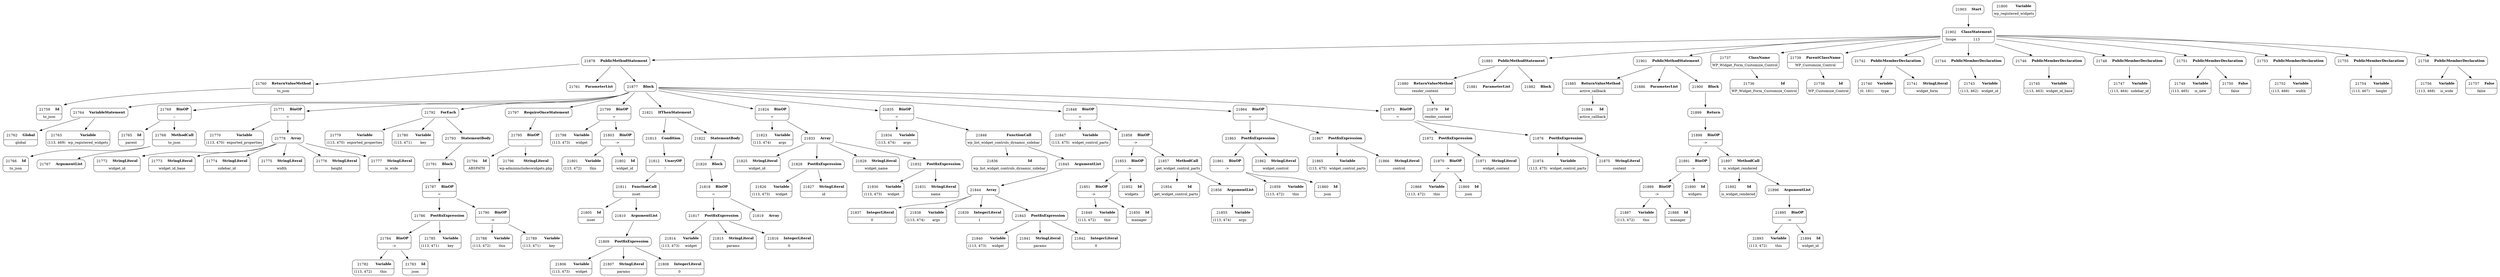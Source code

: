 digraph ast {
node [shape=none];
21760 [label=<<TABLE border='1' cellspacing='0' cellpadding='10' style='rounded' ><TR><TD border='0'>21760</TD><TD border='0'><B>ReturnValueMethod</B></TD></TR><HR/><TR><TD border='0' cellpadding='5' colspan='2'>to_json</TD></TR></TABLE>>];
21760 -> 21759 [weight=2];
21761 [label=<<TABLE border='1' cellspacing='0' cellpadding='10' style='rounded' ><TR><TD border='0'>21761</TD><TD border='0'><B>ParameterList</B></TD></TR></TABLE>>];
21762 [label=<<TABLE border='1' cellspacing='0' cellpadding='10' style='rounded' ><TR><TD border='0'>21762</TD><TD border='0'><B>Global</B></TD></TR><HR/><TR><TD border='0' cellpadding='5' colspan='2'>global</TD></TR></TABLE>>];
21763 [label=<<TABLE border='1' cellspacing='0' cellpadding='10' style='rounded' ><TR><TD border='0'>21763</TD><TD border='0'><B>Variable</B></TD></TR><HR/><TR><TD border='0' cellpadding='5'>(113, 469)</TD><TD border='0' cellpadding='5'>wp_registered_widgets</TD></TR></TABLE>>];
21764 [label=<<TABLE border='1' cellspacing='0' cellpadding='10' style='rounded' ><TR><TD border='0'>21764</TD><TD border='0'><B>VariableStatement</B></TD></TR></TABLE>>];
21764 -> 21762 [weight=2];
21764 -> 21763 [weight=2];
21765 [label=<<TABLE border='1' cellspacing='0' cellpadding='10' style='rounded' ><TR><TD border='0'>21765</TD><TD border='0'><B>Id</B></TD></TR><HR/><TR><TD border='0' cellpadding='5' colspan='2'>parent</TD></TR></TABLE>>];
21766 [label=<<TABLE border='1' cellspacing='0' cellpadding='10' style='rounded' ><TR><TD border='0'>21766</TD><TD border='0'><B>Id</B></TD></TR><HR/><TR><TD border='0' cellpadding='5' colspan='2'>to_json</TD></TR></TABLE>>];
21767 [label=<<TABLE border='1' cellspacing='0' cellpadding='10' style='rounded' ><TR><TD border='0'>21767</TD><TD border='0'><B>ArgumentList</B></TD></TR></TABLE>>];
21768 [label=<<TABLE border='1' cellspacing='0' cellpadding='10' style='rounded' ><TR><TD border='0'>21768</TD><TD border='0'><B>MethodCall</B></TD></TR><HR/><TR><TD border='0' cellpadding='5' colspan='2'>to_json</TD></TR></TABLE>>];
21768 -> 21766 [weight=2];
21768 -> 21767 [weight=2];
21769 [label=<<TABLE border='1' cellspacing='0' cellpadding='10' style='rounded' ><TR><TD border='0'>21769</TD><TD border='0'><B>BinOP</B></TD></TR><HR/><TR><TD border='0' cellpadding='5' colspan='2'>::</TD></TR></TABLE>>];
21769 -> 21765 [weight=2];
21769 -> 21768 [weight=2];
21770 [label=<<TABLE border='1' cellspacing='0' cellpadding='10' style='rounded' ><TR><TD border='0'>21770</TD><TD border='0'><B>Variable</B></TD></TR><HR/><TR><TD border='0' cellpadding='5'>(113, 470)</TD><TD border='0' cellpadding='5'>exported_properties</TD></TR></TABLE>>];
21771 [label=<<TABLE border='1' cellspacing='0' cellpadding='10' style='rounded' ><TR><TD border='0'>21771</TD><TD border='0'><B>BinOP</B></TD></TR><HR/><TR><TD border='0' cellpadding='5' colspan='2'>=</TD></TR></TABLE>>];
21771 -> 21770 [weight=2];
21771 -> 21778 [weight=2];
21772 [label=<<TABLE border='1' cellspacing='0' cellpadding='10' style='rounded' ><TR><TD border='0'>21772</TD><TD border='0'><B>StringLiteral</B></TD></TR><HR/><TR><TD border='0' cellpadding='5' colspan='2'>widget_id</TD></TR></TABLE>>];
21773 [label=<<TABLE border='1' cellspacing='0' cellpadding='10' style='rounded' ><TR><TD border='0'>21773</TD><TD border='0'><B>StringLiteral</B></TD></TR><HR/><TR><TD border='0' cellpadding='5' colspan='2'>widget_id_base</TD></TR></TABLE>>];
21774 [label=<<TABLE border='1' cellspacing='0' cellpadding='10' style='rounded' ><TR><TD border='0'>21774</TD><TD border='0'><B>StringLiteral</B></TD></TR><HR/><TR><TD border='0' cellpadding='5' colspan='2'>sidebar_id</TD></TR></TABLE>>];
21775 [label=<<TABLE border='1' cellspacing='0' cellpadding='10' style='rounded' ><TR><TD border='0'>21775</TD><TD border='0'><B>StringLiteral</B></TD></TR><HR/><TR><TD border='0' cellpadding='5' colspan='2'>width</TD></TR></TABLE>>];
21776 [label=<<TABLE border='1' cellspacing='0' cellpadding='10' style='rounded' ><TR><TD border='0'>21776</TD><TD border='0'><B>StringLiteral</B></TD></TR><HR/><TR><TD border='0' cellpadding='5' colspan='2'>height</TD></TR></TABLE>>];
21777 [label=<<TABLE border='1' cellspacing='0' cellpadding='10' style='rounded' ><TR><TD border='0'>21777</TD><TD border='0'><B>StringLiteral</B></TD></TR><HR/><TR><TD border='0' cellpadding='5' colspan='2'>is_wide</TD></TR></TABLE>>];
21778 [label=<<TABLE border='1' cellspacing='0' cellpadding='10' style='rounded' ><TR><TD border='0'>21778</TD><TD border='0'><B>Array</B></TD></TR></TABLE>>];
21778 -> 21772 [weight=2];
21778 -> 21773 [weight=2];
21778 -> 21774 [weight=2];
21778 -> 21775 [weight=2];
21778 -> 21776 [weight=2];
21778 -> 21777 [weight=2];
21779 [label=<<TABLE border='1' cellspacing='0' cellpadding='10' style='rounded' ><TR><TD border='0'>21779</TD><TD border='0'><B>Variable</B></TD></TR><HR/><TR><TD border='0' cellpadding='5'>(113, 470)</TD><TD border='0' cellpadding='5'>exported_properties</TD></TR></TABLE>>];
21780 [label=<<TABLE border='1' cellspacing='0' cellpadding='10' style='rounded' ><TR><TD border='0'>21780</TD><TD border='0'><B>Variable</B></TD></TR><HR/><TR><TD border='0' cellpadding='5'>(113, 471)</TD><TD border='0' cellpadding='5'>key</TD></TR></TABLE>>];
21782 [label=<<TABLE border='1' cellspacing='0' cellpadding='10' style='rounded' ><TR><TD border='0'>21782</TD><TD border='0'><B>Variable</B></TD></TR><HR/><TR><TD border='0' cellpadding='5'>(113, 472)</TD><TD border='0' cellpadding='5'>this</TD></TR></TABLE>>];
21783 [label=<<TABLE border='1' cellspacing='0' cellpadding='10' style='rounded' ><TR><TD border='0'>21783</TD><TD border='0'><B>Id</B></TD></TR><HR/><TR><TD border='0' cellpadding='5' colspan='2'>json</TD></TR></TABLE>>];
21784 [label=<<TABLE border='1' cellspacing='0' cellpadding='10' style='rounded' ><TR><TD border='0'>21784</TD><TD border='0'><B>BinOP</B></TD></TR><HR/><TR><TD border='0' cellpadding='5' colspan='2'>-&gt;</TD></TR></TABLE>>];
21784 -> 21782 [weight=2];
21784 -> 21783 [weight=2];
21785 [label=<<TABLE border='1' cellspacing='0' cellpadding='10' style='rounded' ><TR><TD border='0'>21785</TD><TD border='0'><B>Variable</B></TD></TR><HR/><TR><TD border='0' cellpadding='5'>(113, 471)</TD><TD border='0' cellpadding='5'>key</TD></TR></TABLE>>];
21786 [label=<<TABLE border='1' cellspacing='0' cellpadding='10' style='rounded' ><TR><TD border='0'>21786</TD><TD border='0'><B>PostfixExpression</B></TD></TR></TABLE>>];
21786 -> 21784 [weight=2];
21786 -> 21785 [weight=2];
21787 [label=<<TABLE border='1' cellspacing='0' cellpadding='10' style='rounded' ><TR><TD border='0'>21787</TD><TD border='0'><B>BinOP</B></TD></TR><HR/><TR><TD border='0' cellpadding='5' colspan='2'>=</TD></TR></TABLE>>];
21787 -> 21786 [weight=2];
21787 -> 21790 [weight=2];
21788 [label=<<TABLE border='1' cellspacing='0' cellpadding='10' style='rounded' ><TR><TD border='0'>21788</TD><TD border='0'><B>Variable</B></TD></TR><HR/><TR><TD border='0' cellpadding='5'>(113, 472)</TD><TD border='0' cellpadding='5'>this</TD></TR></TABLE>>];
21789 [label=<<TABLE border='1' cellspacing='0' cellpadding='10' style='rounded' ><TR><TD border='0'>21789</TD><TD border='0'><B>Variable</B></TD></TR><HR/><TR><TD border='0' cellpadding='5'>(113, 471)</TD><TD border='0' cellpadding='5'>key</TD></TR></TABLE>>];
21790 [label=<<TABLE border='1' cellspacing='0' cellpadding='10' style='rounded' ><TR><TD border='0'>21790</TD><TD border='0'><B>BinOP</B></TD></TR><HR/><TR><TD border='0' cellpadding='5' colspan='2'>-&gt;</TD></TR></TABLE>>];
21790 -> 21788 [weight=2];
21790 -> 21789 [weight=2];
21791 [label=<<TABLE border='1' cellspacing='0' cellpadding='10' style='rounded' ><TR><TD border='0'>21791</TD><TD border='0'><B>Block</B></TD></TR></TABLE>>];
21791 -> 21787 [weight=2];
21792 [label=<<TABLE border='1' cellspacing='0' cellpadding='10' style='rounded' ><TR><TD border='0'>21792</TD><TD border='0'><B>ForEach</B></TD></TR></TABLE>>];
21792 -> 21779 [weight=2];
21792 -> 21780 [weight=2];
21792 -> 21793 [weight=2];
21793 [label=<<TABLE border='1' cellspacing='0' cellpadding='10' style='rounded' ><TR><TD border='0'>21793</TD><TD border='0'><B>StatementBody</B></TD></TR></TABLE>>];
21793 -> 21791 [weight=2];
21794 [label=<<TABLE border='1' cellspacing='0' cellpadding='10' style='rounded' ><TR><TD border='0'>21794</TD><TD border='0'><B>Id</B></TD></TR><HR/><TR><TD border='0' cellpadding='5' colspan='2'>ABSPATH</TD></TR></TABLE>>];
21795 [label=<<TABLE border='1' cellspacing='0' cellpadding='10' style='rounded' ><TR><TD border='0'>21795</TD><TD border='0'><B>BinOP</B></TD></TR><HR/><TR><TD border='0' cellpadding='5' colspan='2'>.</TD></TR></TABLE>>];
21795 -> 21794 [weight=2];
21795 -> 21796 [weight=2];
21796 [label=<<TABLE border='1' cellspacing='0' cellpadding='10' style='rounded' ><TR><TD border='0'>21796</TD><TD border='0'><B>StringLiteral</B></TD></TR><HR/><TR><TD border='0' cellpadding='5' colspan='2'>wp-adminincludeswidgets.php</TD></TR></TABLE>>];
21797 [label=<<TABLE border='1' cellspacing='0' cellpadding='10' style='rounded' ><TR><TD border='0'>21797</TD><TD border='0'><B>RequireOnceStatement</B></TD></TR></TABLE>>];
21797 -> 21795 [weight=2];
21798 [label=<<TABLE border='1' cellspacing='0' cellpadding='10' style='rounded' ><TR><TD border='0'>21798</TD><TD border='0'><B>Variable</B></TD></TR><HR/><TR><TD border='0' cellpadding='5'>(113, 473)</TD><TD border='0' cellpadding='5'>widget</TD></TR></TABLE>>];
21799 [label=<<TABLE border='1' cellspacing='0' cellpadding='10' style='rounded' ><TR><TD border='0'>21799</TD><TD border='0'><B>BinOP</B></TD></TR><HR/><TR><TD border='0' cellpadding='5' colspan='2'>=</TD></TR></TABLE>>];
21799 -> 21798 [weight=2];
21799 -> 21803 [weight=2];
21800 [label=<<TABLE border='1' cellspacing='0' cellpadding='10' style='rounded' ><TR><TD border='0'>21800</TD><TD border='0'><B>Variable</B></TD></TR><HR/><TR><TD border='0' cellpadding='5' colspan='2'>wp_registered_widgets</TD></TR></TABLE>>];
21801 [label=<<TABLE border='1' cellspacing='0' cellpadding='10' style='rounded' ><TR><TD border='0'>21801</TD><TD border='0'><B>Variable</B></TD></TR><HR/><TR><TD border='0' cellpadding='5'>(113, 472)</TD><TD border='0' cellpadding='5'>this</TD></TR></TABLE>>];
21802 [label=<<TABLE border='1' cellspacing='0' cellpadding='10' style='rounded' ><TR><TD border='0'>21802</TD><TD border='0'><B>Id</B></TD></TR><HR/><TR><TD border='0' cellpadding='5' colspan='2'>widget_id</TD></TR></TABLE>>];
21803 [label=<<TABLE border='1' cellspacing='0' cellpadding='10' style='rounded' ><TR><TD border='0'>21803</TD><TD border='0'><B>BinOP</B></TD></TR><HR/><TR><TD border='0' cellpadding='5' colspan='2'>-&gt;</TD></TR></TABLE>>];
21803 -> 21801 [weight=2];
21803 -> 21802 [weight=2];
21805 [label=<<TABLE border='1' cellspacing='0' cellpadding='10' style='rounded' ><TR><TD border='0'>21805</TD><TD border='0'><B>Id</B></TD></TR><HR/><TR><TD border='0' cellpadding='5' colspan='2'>isset</TD></TR></TABLE>>];
21806 [label=<<TABLE border='1' cellspacing='0' cellpadding='10' style='rounded' ><TR><TD border='0'>21806</TD><TD border='0'><B>Variable</B></TD></TR><HR/><TR><TD border='0' cellpadding='5'>(113, 473)</TD><TD border='0' cellpadding='5'>widget</TD></TR></TABLE>>];
21807 [label=<<TABLE border='1' cellspacing='0' cellpadding='10' style='rounded' ><TR><TD border='0'>21807</TD><TD border='0'><B>StringLiteral</B></TD></TR><HR/><TR><TD border='0' cellpadding='5' colspan='2'>params</TD></TR></TABLE>>];
21808 [label=<<TABLE border='1' cellspacing='0' cellpadding='10' style='rounded' ><TR><TD border='0'>21808</TD><TD border='0'><B>IntegerLiteral</B></TD></TR><HR/><TR><TD border='0' cellpadding='5' colspan='2'>0</TD></TR></TABLE>>];
21809 [label=<<TABLE border='1' cellspacing='0' cellpadding='10' style='rounded' ><TR><TD border='0'>21809</TD><TD border='0'><B>PostfixExpression</B></TD></TR></TABLE>>];
21809 -> 21806 [weight=2];
21809 -> 21807 [weight=2];
21809 -> 21808 [weight=2];
21810 [label=<<TABLE border='1' cellspacing='0' cellpadding='10' style='rounded' ><TR><TD border='0'>21810</TD><TD border='0'><B>ArgumentList</B></TD></TR></TABLE>>];
21810 -> 21809 [weight=2];
21811 [label=<<TABLE border='1' cellspacing='0' cellpadding='10' style='rounded' ><TR><TD border='0'>21811</TD><TD border='0'><B>FunctionCall</B></TD></TR><HR/><TR><TD border='0' cellpadding='5' colspan='2'>isset</TD></TR></TABLE>>];
21811 -> 21805 [weight=2];
21811 -> 21810 [weight=2];
21812 [label=<<TABLE border='1' cellspacing='0' cellpadding='10' style='rounded' ><TR><TD border='0'>21812</TD><TD border='0'><B>UnaryOP</B></TD></TR><HR/><TR><TD border='0' cellpadding='5' colspan='2'>!</TD></TR></TABLE>>];
21812 -> 21811 [weight=2];
21813 [label=<<TABLE border='1' cellspacing='0' cellpadding='10' style='rounded' ><TR><TD border='0'>21813</TD><TD border='0'><B>Condition</B></TD></TR></TABLE>>];
21813 -> 21812 [weight=2];
21814 [label=<<TABLE border='1' cellspacing='0' cellpadding='10' style='rounded' ><TR><TD border='0'>21814</TD><TD border='0'><B>Variable</B></TD></TR><HR/><TR><TD border='0' cellpadding='5'>(113, 473)</TD><TD border='0' cellpadding='5'>widget</TD></TR></TABLE>>];
21815 [label=<<TABLE border='1' cellspacing='0' cellpadding='10' style='rounded' ><TR><TD border='0'>21815</TD><TD border='0'><B>StringLiteral</B></TD></TR><HR/><TR><TD border='0' cellpadding='5' colspan='2'>params</TD></TR></TABLE>>];
21816 [label=<<TABLE border='1' cellspacing='0' cellpadding='10' style='rounded' ><TR><TD border='0'>21816</TD><TD border='0'><B>IntegerLiteral</B></TD></TR><HR/><TR><TD border='0' cellpadding='5' colspan='2'>0</TD></TR></TABLE>>];
21817 [label=<<TABLE border='1' cellspacing='0' cellpadding='10' style='rounded' ><TR><TD border='0'>21817</TD><TD border='0'><B>PostfixExpression</B></TD></TR></TABLE>>];
21817 -> 21814 [weight=2];
21817 -> 21815 [weight=2];
21817 -> 21816 [weight=2];
21818 [label=<<TABLE border='1' cellspacing='0' cellpadding='10' style='rounded' ><TR><TD border='0'>21818</TD><TD border='0'><B>BinOP</B></TD></TR><HR/><TR><TD border='0' cellpadding='5' colspan='2'>=</TD></TR></TABLE>>];
21818 -> 21817 [weight=2];
21818 -> 21819 [weight=2];
21819 [label=<<TABLE border='1' cellspacing='0' cellpadding='10' style='rounded' ><TR><TD border='0'>21819</TD><TD border='0'><B>Array</B></TD></TR></TABLE>>];
21820 [label=<<TABLE border='1' cellspacing='0' cellpadding='10' style='rounded' ><TR><TD border='0'>21820</TD><TD border='0'><B>Block</B></TD></TR></TABLE>>];
21820 -> 21818 [weight=2];
21821 [label=<<TABLE border='1' cellspacing='0' cellpadding='10' style='rounded' ><TR><TD border='0'>21821</TD><TD border='0'><B>IfThenStatement</B></TD></TR></TABLE>>];
21821 -> 21813 [weight=2];
21821 -> 21822 [weight=2];
21822 [label=<<TABLE border='1' cellspacing='0' cellpadding='10' style='rounded' ><TR><TD border='0'>21822</TD><TD border='0'><B>StatementBody</B></TD></TR></TABLE>>];
21822 -> 21820 [weight=2];
21823 [label=<<TABLE border='1' cellspacing='0' cellpadding='10' style='rounded' ><TR><TD border='0'>21823</TD><TD border='0'><B>Variable</B></TD></TR><HR/><TR><TD border='0' cellpadding='5'>(113, 474)</TD><TD border='0' cellpadding='5'>args</TD></TR></TABLE>>];
21824 [label=<<TABLE border='1' cellspacing='0' cellpadding='10' style='rounded' ><TR><TD border='0'>21824</TD><TD border='0'><B>BinOP</B></TD></TR><HR/><TR><TD border='0' cellpadding='5' colspan='2'>=</TD></TR></TABLE>>];
21824 -> 21823 [weight=2];
21824 -> 21833 [weight=2];
21825 [label=<<TABLE border='1' cellspacing='0' cellpadding='10' style='rounded' ><TR><TD border='0'>21825</TD><TD border='0'><B>StringLiteral</B></TD></TR><HR/><TR><TD border='0' cellpadding='5' colspan='2'>widget_id</TD></TR></TABLE>>];
21826 [label=<<TABLE border='1' cellspacing='0' cellpadding='10' style='rounded' ><TR><TD border='0'>21826</TD><TD border='0'><B>Variable</B></TD></TR><HR/><TR><TD border='0' cellpadding='5'>(113, 473)</TD><TD border='0' cellpadding='5'>widget</TD></TR></TABLE>>];
21827 [label=<<TABLE border='1' cellspacing='0' cellpadding='10' style='rounded' ><TR><TD border='0'>21827</TD><TD border='0'><B>StringLiteral</B></TD></TR><HR/><TR><TD border='0' cellpadding='5' colspan='2'>id</TD></TR></TABLE>>];
21828 [label=<<TABLE border='1' cellspacing='0' cellpadding='10' style='rounded' ><TR><TD border='0'>21828</TD><TD border='0'><B>PostfixExpression</B></TD></TR></TABLE>>];
21828 -> 21826 [weight=2];
21828 -> 21827 [weight=2];
21829 [label=<<TABLE border='1' cellspacing='0' cellpadding='10' style='rounded' ><TR><TD border='0'>21829</TD><TD border='0'><B>StringLiteral</B></TD></TR><HR/><TR><TD border='0' cellpadding='5' colspan='2'>widget_name</TD></TR></TABLE>>];
21830 [label=<<TABLE border='1' cellspacing='0' cellpadding='10' style='rounded' ><TR><TD border='0'>21830</TD><TD border='0'><B>Variable</B></TD></TR><HR/><TR><TD border='0' cellpadding='5'>(113, 473)</TD><TD border='0' cellpadding='5'>widget</TD></TR></TABLE>>];
21831 [label=<<TABLE border='1' cellspacing='0' cellpadding='10' style='rounded' ><TR><TD border='0'>21831</TD><TD border='0'><B>StringLiteral</B></TD></TR><HR/><TR><TD border='0' cellpadding='5' colspan='2'>name</TD></TR></TABLE>>];
21832 [label=<<TABLE border='1' cellspacing='0' cellpadding='10' style='rounded' ><TR><TD border='0'>21832</TD><TD border='0'><B>PostfixExpression</B></TD></TR></TABLE>>];
21832 -> 21830 [weight=2];
21832 -> 21831 [weight=2];
21833 [label=<<TABLE border='1' cellspacing='0' cellpadding='10' style='rounded' ><TR><TD border='0'>21833</TD><TD border='0'><B>Array</B></TD></TR></TABLE>>];
21833 -> 21825 [weight=2];
21833 -> 21828 [weight=2];
21833 -> 21829 [weight=2];
21833 -> 21832 [weight=2];
21834 [label=<<TABLE border='1' cellspacing='0' cellpadding='10' style='rounded' ><TR><TD border='0'>21834</TD><TD border='0'><B>Variable</B></TD></TR><HR/><TR><TD border='0' cellpadding='5'>(113, 474)</TD><TD border='0' cellpadding='5'>args</TD></TR></TABLE>>];
21835 [label=<<TABLE border='1' cellspacing='0' cellpadding='10' style='rounded' ><TR><TD border='0'>21835</TD><TD border='0'><B>BinOP</B></TD></TR><HR/><TR><TD border='0' cellpadding='5' colspan='2'>=</TD></TR></TABLE>>];
21835 -> 21834 [weight=2];
21835 -> 21846 [weight=2];
21836 [label=<<TABLE border='1' cellspacing='0' cellpadding='10' style='rounded' ><TR><TD border='0'>21836</TD><TD border='0'><B>Id</B></TD></TR><HR/><TR><TD border='0' cellpadding='5' colspan='2'>wp_list_widget_controls_dynamic_sidebar</TD></TR></TABLE>>];
21837 [label=<<TABLE border='1' cellspacing='0' cellpadding='10' style='rounded' ><TR><TD border='0'>21837</TD><TD border='0'><B>IntegerLiteral</B></TD></TR><HR/><TR><TD border='0' cellpadding='5' colspan='2'>0</TD></TR></TABLE>>];
21838 [label=<<TABLE border='1' cellspacing='0' cellpadding='10' style='rounded' ><TR><TD border='0'>21838</TD><TD border='0'><B>Variable</B></TD></TR><HR/><TR><TD border='0' cellpadding='5'>(113, 474)</TD><TD border='0' cellpadding='5'>args</TD></TR></TABLE>>];
21839 [label=<<TABLE border='1' cellspacing='0' cellpadding='10' style='rounded' ><TR><TD border='0'>21839</TD><TD border='0'><B>IntegerLiteral</B></TD></TR><HR/><TR><TD border='0' cellpadding='5' colspan='2'>1</TD></TR></TABLE>>];
21840 [label=<<TABLE border='1' cellspacing='0' cellpadding='10' style='rounded' ><TR><TD border='0'>21840</TD><TD border='0'><B>Variable</B></TD></TR><HR/><TR><TD border='0' cellpadding='5'>(113, 473)</TD><TD border='0' cellpadding='5'>widget</TD></TR></TABLE>>];
21841 [label=<<TABLE border='1' cellspacing='0' cellpadding='10' style='rounded' ><TR><TD border='0'>21841</TD><TD border='0'><B>StringLiteral</B></TD></TR><HR/><TR><TD border='0' cellpadding='5' colspan='2'>params</TD></TR></TABLE>>];
21842 [label=<<TABLE border='1' cellspacing='0' cellpadding='10' style='rounded' ><TR><TD border='0'>21842</TD><TD border='0'><B>IntegerLiteral</B></TD></TR><HR/><TR><TD border='0' cellpadding='5' colspan='2'>0</TD></TR></TABLE>>];
21843 [label=<<TABLE border='1' cellspacing='0' cellpadding='10' style='rounded' ><TR><TD border='0'>21843</TD><TD border='0'><B>PostfixExpression</B></TD></TR></TABLE>>];
21843 -> 21840 [weight=2];
21843 -> 21841 [weight=2];
21843 -> 21842 [weight=2];
21844 [label=<<TABLE border='1' cellspacing='0' cellpadding='10' style='rounded' ><TR><TD border='0'>21844</TD><TD border='0'><B>Array</B></TD></TR></TABLE>>];
21844 -> 21837 [weight=2];
21844 -> 21838 [weight=2];
21844 -> 21839 [weight=2];
21844 -> 21843 [weight=2];
21845 [label=<<TABLE border='1' cellspacing='0' cellpadding='10' style='rounded' ><TR><TD border='0'>21845</TD><TD border='0'><B>ArgumentList</B></TD></TR></TABLE>>];
21845 -> 21844 [weight=2];
21846 [label=<<TABLE border='1' cellspacing='0' cellpadding='10' style='rounded' ><TR><TD border='0'>21846</TD><TD border='0'><B>FunctionCall</B></TD></TR><HR/><TR><TD border='0' cellpadding='5' colspan='2'>wp_list_widget_controls_dynamic_sidebar</TD></TR></TABLE>>];
21846 -> 21836 [weight=2];
21846 -> 21845 [weight=2];
21847 [label=<<TABLE border='1' cellspacing='0' cellpadding='10' style='rounded' ><TR><TD border='0'>21847</TD><TD border='0'><B>Variable</B></TD></TR><HR/><TR><TD border='0' cellpadding='5'>(113, 475)</TD><TD border='0' cellpadding='5'>widget_control_parts</TD></TR></TABLE>>];
21848 [label=<<TABLE border='1' cellspacing='0' cellpadding='10' style='rounded' ><TR><TD border='0'>21848</TD><TD border='0'><B>BinOP</B></TD></TR><HR/><TR><TD border='0' cellpadding='5' colspan='2'>=</TD></TR></TABLE>>];
21848 -> 21847 [weight=2];
21848 -> 21858 [weight=2];
21849 [label=<<TABLE border='1' cellspacing='0' cellpadding='10' style='rounded' ><TR><TD border='0'>21849</TD><TD border='0'><B>Variable</B></TD></TR><HR/><TR><TD border='0' cellpadding='5'>(113, 472)</TD><TD border='0' cellpadding='5'>this</TD></TR></TABLE>>];
21850 [label=<<TABLE border='1' cellspacing='0' cellpadding='10' style='rounded' ><TR><TD border='0'>21850</TD><TD border='0'><B>Id</B></TD></TR><HR/><TR><TD border='0' cellpadding='5' colspan='2'>manager</TD></TR></TABLE>>];
21851 [label=<<TABLE border='1' cellspacing='0' cellpadding='10' style='rounded' ><TR><TD border='0'>21851</TD><TD border='0'><B>BinOP</B></TD></TR><HR/><TR><TD border='0' cellpadding='5' colspan='2'>-&gt;</TD></TR></TABLE>>];
21851 -> 21849 [weight=2];
21851 -> 21850 [weight=2];
21852 [label=<<TABLE border='1' cellspacing='0' cellpadding='10' style='rounded' ><TR><TD border='0'>21852</TD><TD border='0'><B>Id</B></TD></TR><HR/><TR><TD border='0' cellpadding='5' colspan='2'>widgets</TD></TR></TABLE>>];
21853 [label=<<TABLE border='1' cellspacing='0' cellpadding='10' style='rounded' ><TR><TD border='0'>21853</TD><TD border='0'><B>BinOP</B></TD></TR><HR/><TR><TD border='0' cellpadding='5' colspan='2'>-&gt;</TD></TR></TABLE>>];
21853 -> 21851 [weight=2];
21853 -> 21852 [weight=2];
21854 [label=<<TABLE border='1' cellspacing='0' cellpadding='10' style='rounded' ><TR><TD border='0'>21854</TD><TD border='0'><B>Id</B></TD></TR><HR/><TR><TD border='0' cellpadding='5' colspan='2'>get_widget_control_parts</TD></TR></TABLE>>];
21855 [label=<<TABLE border='1' cellspacing='0' cellpadding='10' style='rounded' ><TR><TD border='0'>21855</TD><TD border='0'><B>Variable</B></TD></TR><HR/><TR><TD border='0' cellpadding='5'>(113, 474)</TD><TD border='0' cellpadding='5'>args</TD></TR></TABLE>>];
21856 [label=<<TABLE border='1' cellspacing='0' cellpadding='10' style='rounded' ><TR><TD border='0'>21856</TD><TD border='0'><B>ArgumentList</B></TD></TR></TABLE>>];
21856 -> 21855 [weight=2];
21857 [label=<<TABLE border='1' cellspacing='0' cellpadding='10' style='rounded' ><TR><TD border='0'>21857</TD><TD border='0'><B>MethodCall</B></TD></TR><HR/><TR><TD border='0' cellpadding='5' colspan='2'>get_widget_control_parts</TD></TR></TABLE>>];
21857 -> 21854 [weight=2];
21857 -> 21856 [weight=2];
21858 [label=<<TABLE border='1' cellspacing='0' cellpadding='10' style='rounded' ><TR><TD border='0'>21858</TD><TD border='0'><B>BinOP</B></TD></TR><HR/><TR><TD border='0' cellpadding='5' colspan='2'>-&gt;</TD></TR></TABLE>>];
21858 -> 21853 [weight=2];
21858 -> 21857 [weight=2];
21859 [label=<<TABLE border='1' cellspacing='0' cellpadding='10' style='rounded' ><TR><TD border='0'>21859</TD><TD border='0'><B>Variable</B></TD></TR><HR/><TR><TD border='0' cellpadding='5'>(113, 472)</TD><TD border='0' cellpadding='5'>this</TD></TR></TABLE>>];
21860 [label=<<TABLE border='1' cellspacing='0' cellpadding='10' style='rounded' ><TR><TD border='0'>21860</TD><TD border='0'><B>Id</B></TD></TR><HR/><TR><TD border='0' cellpadding='5' colspan='2'>json</TD></TR></TABLE>>];
21861 [label=<<TABLE border='1' cellspacing='0' cellpadding='10' style='rounded' ><TR><TD border='0'>21861</TD><TD border='0'><B>BinOP</B></TD></TR><HR/><TR><TD border='0' cellpadding='5' colspan='2'>-&gt;</TD></TR></TABLE>>];
21861 -> 21859 [weight=2];
21861 -> 21860 [weight=2];
21862 [label=<<TABLE border='1' cellspacing='0' cellpadding='10' style='rounded' ><TR><TD border='0'>21862</TD><TD border='0'><B>StringLiteral</B></TD></TR><HR/><TR><TD border='0' cellpadding='5' colspan='2'>widget_control</TD></TR></TABLE>>];
21863 [label=<<TABLE border='1' cellspacing='0' cellpadding='10' style='rounded' ><TR><TD border='0'>21863</TD><TD border='0'><B>PostfixExpression</B></TD></TR></TABLE>>];
21863 -> 21861 [weight=2];
21863 -> 21862 [weight=2];
21864 [label=<<TABLE border='1' cellspacing='0' cellpadding='10' style='rounded' ><TR><TD border='0'>21864</TD><TD border='0'><B>BinOP</B></TD></TR><HR/><TR><TD border='0' cellpadding='5' colspan='2'>=</TD></TR></TABLE>>];
21864 -> 21863 [weight=2];
21864 -> 21867 [weight=2];
21865 [label=<<TABLE border='1' cellspacing='0' cellpadding='10' style='rounded' ><TR><TD border='0'>21865</TD><TD border='0'><B>Variable</B></TD></TR><HR/><TR><TD border='0' cellpadding='5'>(113, 475)</TD><TD border='0' cellpadding='5'>widget_control_parts</TD></TR></TABLE>>];
21866 [label=<<TABLE border='1' cellspacing='0' cellpadding='10' style='rounded' ><TR><TD border='0'>21866</TD><TD border='0'><B>StringLiteral</B></TD></TR><HR/><TR><TD border='0' cellpadding='5' colspan='2'>control</TD></TR></TABLE>>];
21867 [label=<<TABLE border='1' cellspacing='0' cellpadding='10' style='rounded' ><TR><TD border='0'>21867</TD><TD border='0'><B>PostfixExpression</B></TD></TR></TABLE>>];
21867 -> 21865 [weight=2];
21867 -> 21866 [weight=2];
21868 [label=<<TABLE border='1' cellspacing='0' cellpadding='10' style='rounded' ><TR><TD border='0'>21868</TD><TD border='0'><B>Variable</B></TD></TR><HR/><TR><TD border='0' cellpadding='5'>(113, 472)</TD><TD border='0' cellpadding='5'>this</TD></TR></TABLE>>];
21869 [label=<<TABLE border='1' cellspacing='0' cellpadding='10' style='rounded' ><TR><TD border='0'>21869</TD><TD border='0'><B>Id</B></TD></TR><HR/><TR><TD border='0' cellpadding='5' colspan='2'>json</TD></TR></TABLE>>];
21870 [label=<<TABLE border='1' cellspacing='0' cellpadding='10' style='rounded' ><TR><TD border='0'>21870</TD><TD border='0'><B>BinOP</B></TD></TR><HR/><TR><TD border='0' cellpadding='5' colspan='2'>-&gt;</TD></TR></TABLE>>];
21870 -> 21868 [weight=2];
21870 -> 21869 [weight=2];
21871 [label=<<TABLE border='1' cellspacing='0' cellpadding='10' style='rounded' ><TR><TD border='0'>21871</TD><TD border='0'><B>StringLiteral</B></TD></TR><HR/><TR><TD border='0' cellpadding='5' colspan='2'>widget_content</TD></TR></TABLE>>];
21872 [label=<<TABLE border='1' cellspacing='0' cellpadding='10' style='rounded' ><TR><TD border='0'>21872</TD><TD border='0'><B>PostfixExpression</B></TD></TR></TABLE>>];
21872 -> 21870 [weight=2];
21872 -> 21871 [weight=2];
21873 [label=<<TABLE border='1' cellspacing='0' cellpadding='10' style='rounded' ><TR><TD border='0'>21873</TD><TD border='0'><B>BinOP</B></TD></TR><HR/><TR><TD border='0' cellpadding='5' colspan='2'>=</TD></TR></TABLE>>];
21873 -> 21872 [weight=2];
21873 -> 21876 [weight=2];
21874 [label=<<TABLE border='1' cellspacing='0' cellpadding='10' style='rounded' ><TR><TD border='0'>21874</TD><TD border='0'><B>Variable</B></TD></TR><HR/><TR><TD border='0' cellpadding='5'>(113, 475)</TD><TD border='0' cellpadding='5'>widget_control_parts</TD></TR></TABLE>>];
21875 [label=<<TABLE border='1' cellspacing='0' cellpadding='10' style='rounded' ><TR><TD border='0'>21875</TD><TD border='0'><B>StringLiteral</B></TD></TR><HR/><TR><TD border='0' cellpadding='5' colspan='2'>content</TD></TR></TABLE>>];
21876 [label=<<TABLE border='1' cellspacing='0' cellpadding='10' style='rounded' ><TR><TD border='0'>21876</TD><TD border='0'><B>PostfixExpression</B></TD></TR></TABLE>>];
21876 -> 21874 [weight=2];
21876 -> 21875 [weight=2];
21877 [label=<<TABLE border='1' cellspacing='0' cellpadding='10' style='rounded' ><TR><TD border='0'>21877</TD><TD border='0'><B>Block</B></TD></TR></TABLE>>];
21877 -> 21764 [weight=2];
21877 -> 21769 [weight=2];
21877 -> 21771 [weight=2];
21877 -> 21792 [weight=2];
21877 -> 21797 [weight=2];
21877 -> 21799 [weight=2];
21877 -> 21821 [weight=2];
21877 -> 21824 [weight=2];
21877 -> 21835 [weight=2];
21877 -> 21848 [weight=2];
21877 -> 21864 [weight=2];
21877 -> 21873 [weight=2];
21878 [label=<<TABLE border='1' cellspacing='0' cellpadding='10' style='rounded' ><TR><TD border='0'>21878</TD><TD border='0'><B>PublicMethodStatement</B></TD></TR></TABLE>>];
21878 -> 21760 [weight=2];
21878 -> 21761 [weight=2];
21878 -> 21877 [weight=2];
21879 [label=<<TABLE border='1' cellspacing='0' cellpadding='10' style='rounded' ><TR><TD border='0'>21879</TD><TD border='0'><B>Id</B></TD></TR><HR/><TR><TD border='0' cellpadding='5' colspan='2'>render_content</TD></TR></TABLE>>];
21880 [label=<<TABLE border='1' cellspacing='0' cellpadding='10' style='rounded' ><TR><TD border='0'>21880</TD><TD border='0'><B>ReturnValueMethod</B></TD></TR><HR/><TR><TD border='0' cellpadding='5' colspan='2'>render_content</TD></TR></TABLE>>];
21880 -> 21879 [weight=2];
21881 [label=<<TABLE border='1' cellspacing='0' cellpadding='10' style='rounded' ><TR><TD border='0'>21881</TD><TD border='0'><B>ParameterList</B></TD></TR></TABLE>>];
21882 [label=<<TABLE border='1' cellspacing='0' cellpadding='10' style='rounded' ><TR><TD border='0'>21882</TD><TD border='0'><B>Block</B></TD></TR></TABLE>>];
21883 [label=<<TABLE border='1' cellspacing='0' cellpadding='10' style='rounded' ><TR><TD border='0'>21883</TD><TD border='0'><B>PublicMethodStatement</B></TD></TR></TABLE>>];
21883 -> 21880 [weight=2];
21883 -> 21881 [weight=2];
21883 -> 21882 [weight=2];
21884 [label=<<TABLE border='1' cellspacing='0' cellpadding='10' style='rounded' ><TR><TD border='0'>21884</TD><TD border='0'><B>Id</B></TD></TR><HR/><TR><TD border='0' cellpadding='5' colspan='2'>active_callback</TD></TR></TABLE>>];
21885 [label=<<TABLE border='1' cellspacing='0' cellpadding='10' style='rounded' ><TR><TD border='0'>21885</TD><TD border='0'><B>ReturnValueMethod</B></TD></TR><HR/><TR><TD border='0' cellpadding='5' colspan='2'>active_callback</TD></TR></TABLE>>];
21885 -> 21884 [weight=2];
21886 [label=<<TABLE border='1' cellspacing='0' cellpadding='10' style='rounded' ><TR><TD border='0'>21886</TD><TD border='0'><B>ParameterList</B></TD></TR></TABLE>>];
21887 [label=<<TABLE border='1' cellspacing='0' cellpadding='10' style='rounded' ><TR><TD border='0'>21887</TD><TD border='0'><B>Variable</B></TD></TR><HR/><TR><TD border='0' cellpadding='5'>(113, 472)</TD><TD border='0' cellpadding='5'>this</TD></TR></TABLE>>];
21888 [label=<<TABLE border='1' cellspacing='0' cellpadding='10' style='rounded' ><TR><TD border='0'>21888</TD><TD border='0'><B>Id</B></TD></TR><HR/><TR><TD border='0' cellpadding='5' colspan='2'>manager</TD></TR></TABLE>>];
21889 [label=<<TABLE border='1' cellspacing='0' cellpadding='10' style='rounded' ><TR><TD border='0'>21889</TD><TD border='0'><B>BinOP</B></TD></TR><HR/><TR><TD border='0' cellpadding='5' colspan='2'>-&gt;</TD></TR></TABLE>>];
21889 -> 21887 [weight=2];
21889 -> 21888 [weight=2];
21890 [label=<<TABLE border='1' cellspacing='0' cellpadding='10' style='rounded' ><TR><TD border='0'>21890</TD><TD border='0'><B>Id</B></TD></TR><HR/><TR><TD border='0' cellpadding='5' colspan='2'>widgets</TD></TR></TABLE>>];
21891 [label=<<TABLE border='1' cellspacing='0' cellpadding='10' style='rounded' ><TR><TD border='0'>21891</TD><TD border='0'><B>BinOP</B></TD></TR><HR/><TR><TD border='0' cellpadding='5' colspan='2'>-&gt;</TD></TR></TABLE>>];
21891 -> 21889 [weight=2];
21891 -> 21890 [weight=2];
21892 [label=<<TABLE border='1' cellspacing='0' cellpadding='10' style='rounded' ><TR><TD border='0'>21892</TD><TD border='0'><B>Id</B></TD></TR><HR/><TR><TD border='0' cellpadding='5' colspan='2'>is_widget_rendered</TD></TR></TABLE>>];
21893 [label=<<TABLE border='1' cellspacing='0' cellpadding='10' style='rounded' ><TR><TD border='0'>21893</TD><TD border='0'><B>Variable</B></TD></TR><HR/><TR><TD border='0' cellpadding='5'>(113, 472)</TD><TD border='0' cellpadding='5'>this</TD></TR></TABLE>>];
21894 [label=<<TABLE border='1' cellspacing='0' cellpadding='10' style='rounded' ><TR><TD border='0'>21894</TD><TD border='0'><B>Id</B></TD></TR><HR/><TR><TD border='0' cellpadding='5' colspan='2'>widget_id</TD></TR></TABLE>>];
21895 [label=<<TABLE border='1' cellspacing='0' cellpadding='10' style='rounded' ><TR><TD border='0'>21895</TD><TD border='0'><B>BinOP</B></TD></TR><HR/><TR><TD border='0' cellpadding='5' colspan='2'>-&gt;</TD></TR></TABLE>>];
21895 -> 21893 [weight=2];
21895 -> 21894 [weight=2];
21896 [label=<<TABLE border='1' cellspacing='0' cellpadding='10' style='rounded' ><TR><TD border='0'>21896</TD><TD border='0'><B>ArgumentList</B></TD></TR></TABLE>>];
21896 -> 21895 [weight=2];
21897 [label=<<TABLE border='1' cellspacing='0' cellpadding='10' style='rounded' ><TR><TD border='0'>21897</TD><TD border='0'><B>MethodCall</B></TD></TR><HR/><TR><TD border='0' cellpadding='5' colspan='2'>is_widget_rendered</TD></TR></TABLE>>];
21897 -> 21892 [weight=2];
21897 -> 21896 [weight=2];
21898 [label=<<TABLE border='1' cellspacing='0' cellpadding='10' style='rounded' ><TR><TD border='0'>21898</TD><TD border='0'><B>BinOP</B></TD></TR><HR/><TR><TD border='0' cellpadding='5' colspan='2'>-&gt;</TD></TR></TABLE>>];
21898 -> 21891 [weight=2];
21898 -> 21897 [weight=2];
21899 [label=<<TABLE border='1' cellspacing='0' cellpadding='10' style='rounded' ><TR><TD border='0'>21899</TD><TD border='0'><B>Return</B></TD></TR></TABLE>>];
21899 -> 21898 [weight=2];
21900 [label=<<TABLE border='1' cellspacing='0' cellpadding='10' style='rounded' ><TR><TD border='0'>21900</TD><TD border='0'><B>Block</B></TD></TR></TABLE>>];
21900 -> 21899 [weight=2];
21901 [label=<<TABLE border='1' cellspacing='0' cellpadding='10' style='rounded' ><TR><TD border='0'>21901</TD><TD border='0'><B>PublicMethodStatement</B></TD></TR></TABLE>>];
21901 -> 21885 [weight=2];
21901 -> 21886 [weight=2];
21901 -> 21900 [weight=2];
21902 [label=<<TABLE border='1' cellspacing='0' cellpadding='10' style='rounded' ><TR><TD border='0'>21902</TD><TD border='0'><B>ClassStatement</B></TD></TR><HR/><TR><TD border='0' cellpadding='5'>Scope</TD><TD border='0' cellpadding='5'>113</TD></TR></TABLE>>];
21902 -> 21737 [weight=2];
21902 -> 21739 [weight=2];
21902 -> 21742 [weight=2];
21902 -> 21744 [weight=2];
21902 -> 21746 [weight=2];
21902 -> 21748 [weight=2];
21902 -> 21751 [weight=2];
21902 -> 21753 [weight=2];
21902 -> 21755 [weight=2];
21902 -> 21758 [weight=2];
21902 -> 21878 [weight=2];
21902 -> 21883 [weight=2];
21902 -> 21901 [weight=2];
21903 [label=<<TABLE border='1' cellspacing='0' cellpadding='10' style='rounded' ><TR><TD border='0'>21903</TD><TD border='0'><B>Start</B></TD></TR></TABLE>>];
21903 -> 21902 [weight=2];
21736 [label=<<TABLE border='1' cellspacing='0' cellpadding='10' style='rounded' ><TR><TD border='0'>21736</TD><TD border='0'><B>Id</B></TD></TR><HR/><TR><TD border='0' cellpadding='5' colspan='2'>WP_Widget_Form_Customize_Control</TD></TR></TABLE>>];
21737 [label=<<TABLE border='1' cellspacing='0' cellpadding='10' style='rounded' ><TR><TD border='0'>21737</TD><TD border='0'><B>ClassName</B></TD></TR><HR/><TR><TD border='0' cellpadding='5' colspan='2'>WP_Widget_Form_Customize_Control</TD></TR></TABLE>>];
21737 -> 21736 [weight=2];
21738 [label=<<TABLE border='1' cellspacing='0' cellpadding='10' style='rounded' ><TR><TD border='0'>21738</TD><TD border='0'><B>Id</B></TD></TR><HR/><TR><TD border='0' cellpadding='5' colspan='2'>WP_Customize_Control</TD></TR></TABLE>>];
21739 [label=<<TABLE border='1' cellspacing='0' cellpadding='10' style='rounded' ><TR><TD border='0'>21739</TD><TD border='0'><B>ParentClassName</B></TD></TR><HR/><TR><TD border='0' cellpadding='5' colspan='2'>WP_Customize_Control</TD></TR></TABLE>>];
21739 -> 21738 [weight=2];
21740 [label=<<TABLE border='1' cellspacing='0' cellpadding='10' style='rounded' ><TR><TD border='0'>21740</TD><TD border='0'><B>Variable</B></TD></TR><HR/><TR><TD border='0' cellpadding='5'>(0, 181)</TD><TD border='0' cellpadding='5'>type</TD></TR></TABLE>>];
21741 [label=<<TABLE border='1' cellspacing='0' cellpadding='10' style='rounded' ><TR><TD border='0'>21741</TD><TD border='0'><B>StringLiteral</B></TD></TR><HR/><TR><TD border='0' cellpadding='5' colspan='2'>widget_form</TD></TR></TABLE>>];
21742 [label=<<TABLE border='1' cellspacing='0' cellpadding='10' style='rounded' ><TR><TD border='0'>21742</TD><TD border='0'><B>PublicMemberDeclaration</B></TD></TR></TABLE>>];
21742 -> 21740 [weight=2];
21742 -> 21741 [weight=2];
21743 [label=<<TABLE border='1' cellspacing='0' cellpadding='10' style='rounded' ><TR><TD border='0'>21743</TD><TD border='0'><B>Variable</B></TD></TR><HR/><TR><TD border='0' cellpadding='5'>(113, 462)</TD><TD border='0' cellpadding='5'>widget_id</TD></TR></TABLE>>];
21744 [label=<<TABLE border='1' cellspacing='0' cellpadding='10' style='rounded' ><TR><TD border='0'>21744</TD><TD border='0'><B>PublicMemberDeclaration</B></TD></TR></TABLE>>];
21744 -> 21743 [weight=2];
21745 [label=<<TABLE border='1' cellspacing='0' cellpadding='10' style='rounded' ><TR><TD border='0'>21745</TD><TD border='0'><B>Variable</B></TD></TR><HR/><TR><TD border='0' cellpadding='5'>(113, 463)</TD><TD border='0' cellpadding='5'>widget_id_base</TD></TR></TABLE>>];
21746 [label=<<TABLE border='1' cellspacing='0' cellpadding='10' style='rounded' ><TR><TD border='0'>21746</TD><TD border='0'><B>PublicMemberDeclaration</B></TD></TR></TABLE>>];
21746 -> 21745 [weight=2];
21747 [label=<<TABLE border='1' cellspacing='0' cellpadding='10' style='rounded' ><TR><TD border='0'>21747</TD><TD border='0'><B>Variable</B></TD></TR><HR/><TR><TD border='0' cellpadding='5'>(113, 464)</TD><TD border='0' cellpadding='5'>sidebar_id</TD></TR></TABLE>>];
21748 [label=<<TABLE border='1' cellspacing='0' cellpadding='10' style='rounded' ><TR><TD border='0'>21748</TD><TD border='0'><B>PublicMemberDeclaration</B></TD></TR></TABLE>>];
21748 -> 21747 [weight=2];
21749 [label=<<TABLE border='1' cellspacing='0' cellpadding='10' style='rounded' ><TR><TD border='0'>21749</TD><TD border='0'><B>Variable</B></TD></TR><HR/><TR><TD border='0' cellpadding='5'>(113, 465)</TD><TD border='0' cellpadding='5'>is_new</TD></TR></TABLE>>];
21750 [label=<<TABLE border='1' cellspacing='0' cellpadding='10' style='rounded' ><TR><TD border='0'>21750</TD><TD border='0'><B>False</B></TD></TR><HR/><TR><TD border='0' cellpadding='5' colspan='2'>false</TD></TR></TABLE>>];
21751 [label=<<TABLE border='1' cellspacing='0' cellpadding='10' style='rounded' ><TR><TD border='0'>21751</TD><TD border='0'><B>PublicMemberDeclaration</B></TD></TR></TABLE>>];
21751 -> 21749 [weight=2];
21751 -> 21750 [weight=2];
21752 [label=<<TABLE border='1' cellspacing='0' cellpadding='10' style='rounded' ><TR><TD border='0'>21752</TD><TD border='0'><B>Variable</B></TD></TR><HR/><TR><TD border='0' cellpadding='5'>(113, 466)</TD><TD border='0' cellpadding='5'>width</TD></TR></TABLE>>];
21753 [label=<<TABLE border='1' cellspacing='0' cellpadding='10' style='rounded' ><TR><TD border='0'>21753</TD><TD border='0'><B>PublicMemberDeclaration</B></TD></TR></TABLE>>];
21753 -> 21752 [weight=2];
21754 [label=<<TABLE border='1' cellspacing='0' cellpadding='10' style='rounded' ><TR><TD border='0'>21754</TD><TD border='0'><B>Variable</B></TD></TR><HR/><TR><TD border='0' cellpadding='5'>(113, 467)</TD><TD border='0' cellpadding='5'>height</TD></TR></TABLE>>];
21755 [label=<<TABLE border='1' cellspacing='0' cellpadding='10' style='rounded' ><TR><TD border='0'>21755</TD><TD border='0'><B>PublicMemberDeclaration</B></TD></TR></TABLE>>];
21755 -> 21754 [weight=2];
21756 [label=<<TABLE border='1' cellspacing='0' cellpadding='10' style='rounded' ><TR><TD border='0'>21756</TD><TD border='0'><B>Variable</B></TD></TR><HR/><TR><TD border='0' cellpadding='5'>(113, 468)</TD><TD border='0' cellpadding='5'>is_wide</TD></TR></TABLE>>];
21757 [label=<<TABLE border='1' cellspacing='0' cellpadding='10' style='rounded' ><TR><TD border='0'>21757</TD><TD border='0'><B>False</B></TD></TR><HR/><TR><TD border='0' cellpadding='5' colspan='2'>false</TD></TR></TABLE>>];
21758 [label=<<TABLE border='1' cellspacing='0' cellpadding='10' style='rounded' ><TR><TD border='0'>21758</TD><TD border='0'><B>PublicMemberDeclaration</B></TD></TR></TABLE>>];
21758 -> 21756 [weight=2];
21758 -> 21757 [weight=2];
21759 [label=<<TABLE border='1' cellspacing='0' cellpadding='10' style='rounded' ><TR><TD border='0'>21759</TD><TD border='0'><B>Id</B></TD></TR><HR/><TR><TD border='0' cellpadding='5' colspan='2'>to_json</TD></TR></TABLE>>];
}
